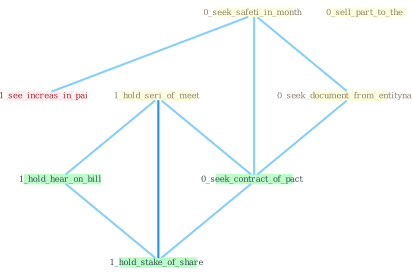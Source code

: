 Graph G{ 
    node
    [shape=polygon,style=filled,width=.5,height=.06,color="#BDFCC9",fixedsize=true,fontsize=4,
    fontcolor="#2f4f4f"];
    {node
    [color="#ffffe0", fontcolor="#8b7d6b"] "1_hold_seri_of_meet " "0_seek_safeti_in_month " "0_sell_part_to_the " "0_seek_document_from_entitynam "}
{node [color="#fff0f5", fontcolor="#b22222"] "1_see_increas_in_pai "}
edge [color="#B0E2FF"];

	"1_hold_seri_of_meet " -- "0_seek_contract_of_pact " [w="1", color="#87cefa" ];
	"1_hold_seri_of_meet " -- "1_hold_hear_on_bill " [w="1", color="#87cefa" ];
	"1_hold_seri_of_meet " -- "1_hold_stake_of_share " [w="2", color="#1e90ff" , len=0.8];
	"0_seek_safeti_in_month " -- "0_seek_document_from_entitynam " [w="1", color="#87cefa" ];
	"0_seek_safeti_in_month " -- "0_seek_contract_of_pact " [w="1", color="#87cefa" ];
	"0_seek_safeti_in_month " -- "1_see_increas_in_pai " [w="1", color="#87cefa" ];
	"0_seek_document_from_entitynam " -- "0_seek_contract_of_pact " [w="1", color="#87cefa" ];
	"0_seek_contract_of_pact " -- "1_hold_stake_of_share " [w="1", color="#87cefa" ];
	"1_hold_hear_on_bill " -- "1_hold_stake_of_share " [w="1", color="#87cefa" ];
}